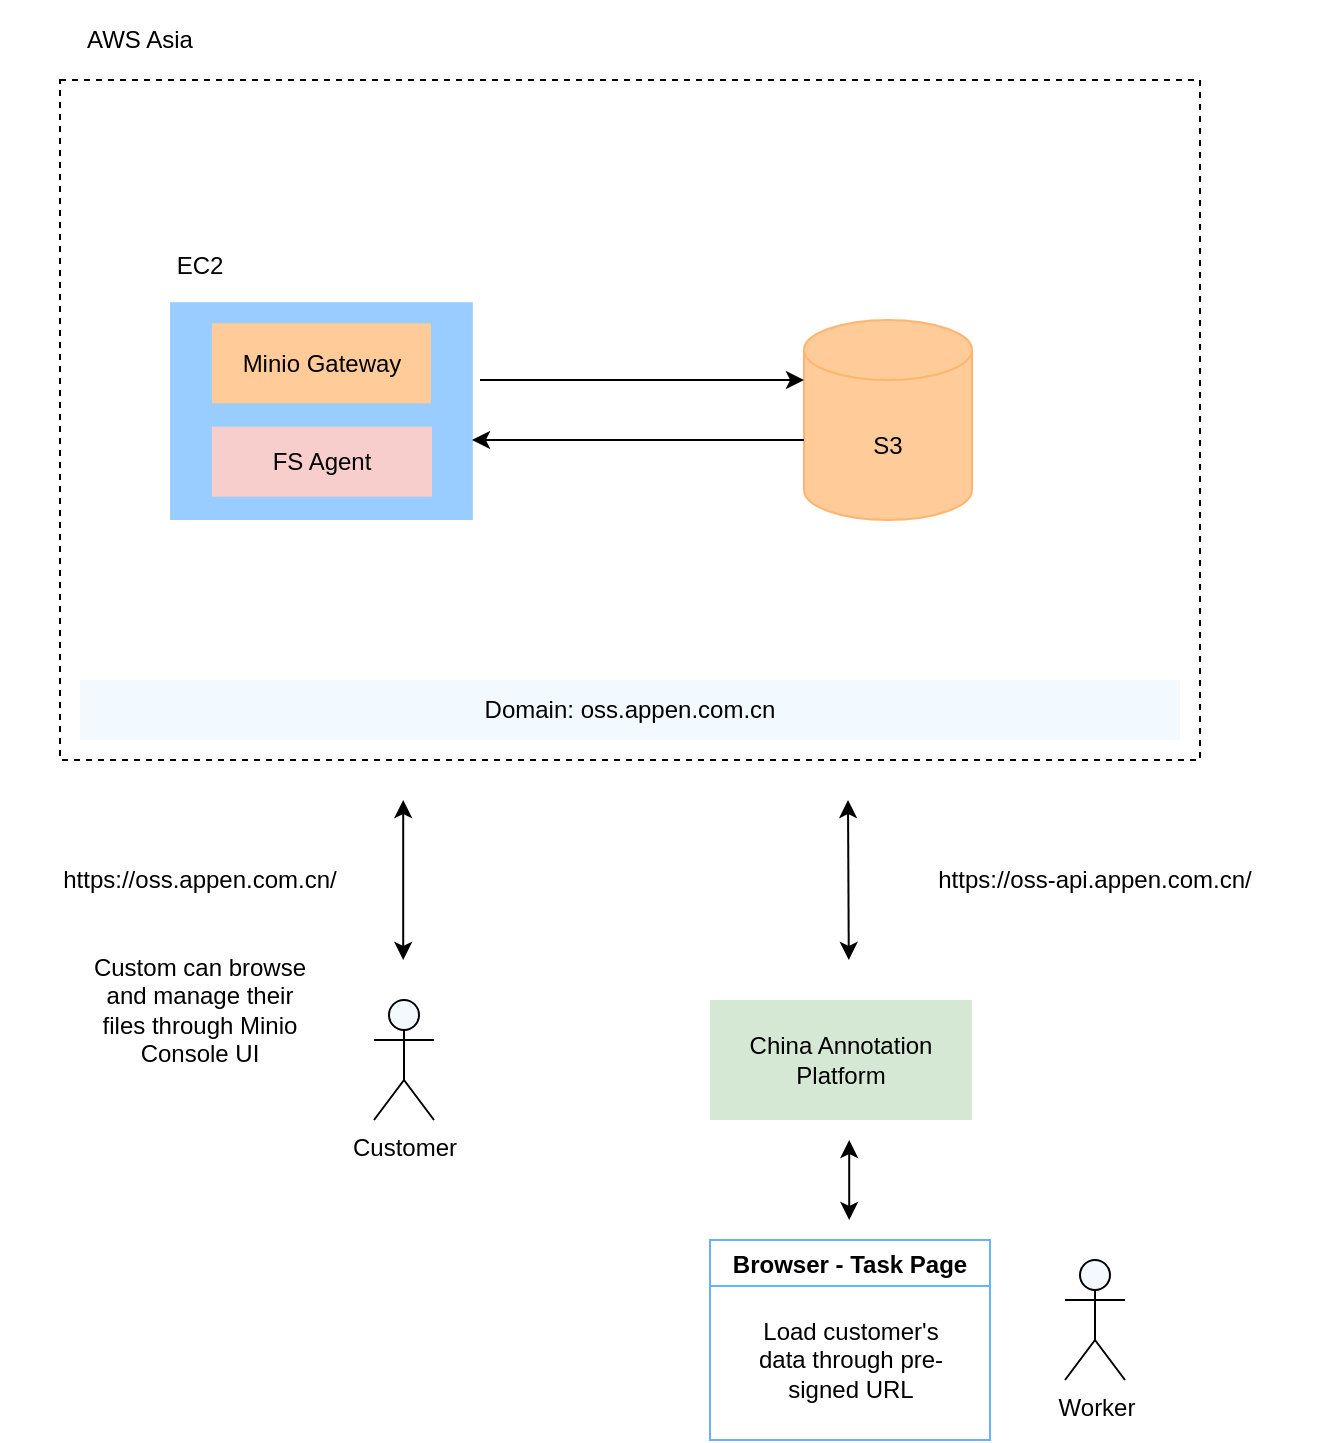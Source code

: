 <mxfile version="14.9.9" type="github">
  <diagram id="QY2PGtmN27vBYlxytGzh" name="Page-1">
    <mxGraphModel dx="1243" dy="698" grid="1" gridSize="10" guides="1" tooltips="1" connect="1" arrows="1" fold="1" page="1" pageScale="1" pageWidth="850" pageHeight="1100" math="0" shadow="0">
      <root>
        <mxCell id="0" />
        <mxCell id="1" parent="0" />
        <mxCell id="FEXgZ5D_SaQ2KoDr0qTC-1" value="" style="rounded=0;whiteSpace=wrap;html=1;dashed=1;fillColor=none;" vertex="1" parent="1">
          <mxGeometry x="30" y="160" width="570" height="340" as="geometry" />
        </mxCell>
        <mxCell id="FEXgZ5D_SaQ2KoDr0qTC-3" value="AWS Asia" style="text;html=1;strokeColor=none;fillColor=none;align=center;verticalAlign=middle;whiteSpace=wrap;rounded=0;dashed=1;" vertex="1" parent="1">
          <mxGeometry x="30" y="120" width="80" height="40" as="geometry" />
        </mxCell>
        <mxCell id="FEXgZ5D_SaQ2KoDr0qTC-7" value="" style="group" vertex="1" connectable="0" parent="1">
          <mxGeometry x="80" y="240" width="170" height="140" as="geometry" />
        </mxCell>
        <mxCell id="FEXgZ5D_SaQ2KoDr0qTC-4" value="" style="rounded=0;whiteSpace=wrap;html=1;fillColor=#99CCFF;strokeColor=none;" vertex="1" parent="FEXgZ5D_SaQ2KoDr0qTC-7">
          <mxGeometry x="5.045" y="31.111" width="151.355" height="108.889" as="geometry" />
        </mxCell>
        <mxCell id="FEXgZ5D_SaQ2KoDr0qTC-12" value="Minio Gateway" style="rounded=0;whiteSpace=wrap;html=1;fillColor=#FFCC99;strokeColor=none;" vertex="1" parent="FEXgZ5D_SaQ2KoDr0qTC-7">
          <mxGeometry x="25.953" y="41.662" width="109.537" height="40.005" as="geometry" />
        </mxCell>
        <mxCell id="FEXgZ5D_SaQ2KoDr0qTC-67" value="FS Agent" style="rounded=0;whiteSpace=wrap;html=1;fillColor=#f8cecc;strokeColor=none;" vertex="1" parent="FEXgZ5D_SaQ2KoDr0qTC-7">
          <mxGeometry x="25.953" y="93.333" width="110.047" height="35" as="geometry" />
        </mxCell>
        <mxCell id="FEXgZ5D_SaQ2KoDr0qTC-15" value="Domain: oss.appen.com.cn" style="rounded=0;whiteSpace=wrap;html=1;fillColor=#F2FAFF;strokeColor=none;" vertex="1" parent="1">
          <mxGeometry x="40" y="460" width="550" height="30" as="geometry" />
        </mxCell>
        <mxCell id="FEXgZ5D_SaQ2KoDr0qTC-18" value="https://oss-api.appen.com.cn/" style="text;html=1;strokeColor=none;fillColor=none;align=center;verticalAlign=middle;whiteSpace=wrap;rounded=0;" vertex="1" parent="1">
          <mxGeometry x="435" y="550" width="225" height="20" as="geometry" />
        </mxCell>
        <mxCell id="FEXgZ5D_SaQ2KoDr0qTC-19" value="https://oss.appen.com.cn/" style="text;html=1;strokeColor=none;fillColor=none;align=center;verticalAlign=middle;whiteSpace=wrap;rounded=0;" vertex="1" parent="1">
          <mxGeometry y="550" width="200" height="20" as="geometry" />
        </mxCell>
        <mxCell id="FEXgZ5D_SaQ2KoDr0qTC-20" value="Customer" style="shape=umlActor;verticalLabelPosition=bottom;verticalAlign=top;html=1;outlineConnect=0;fillColor=#F2FAFF;" vertex="1" parent="1">
          <mxGeometry x="187" y="620" width="30" height="60" as="geometry" />
        </mxCell>
        <mxCell id="FEXgZ5D_SaQ2KoDr0qTC-24" value="Worker" style="shape=umlActor;verticalLabelPosition=bottom;verticalAlign=top;html=1;outlineConnect=0;fillColor=#F2FAFF;" vertex="1" parent="1">
          <mxGeometry x="532.5" y="750" width="30" height="60" as="geometry" />
        </mxCell>
        <mxCell id="FEXgZ5D_SaQ2KoDr0qTC-25" value="" style="endArrow=classic;startArrow=classic;html=1;" edge="1" parent="1">
          <mxGeometry width="50" height="50" relative="1" as="geometry">
            <mxPoint x="424.6" y="730" as="sourcePoint" />
            <mxPoint x="424.6" y="690" as="targetPoint" />
          </mxGeometry>
        </mxCell>
        <mxCell id="FEXgZ5D_SaQ2KoDr0qTC-27" value="" style="endArrow=classic;startArrow=classic;html=1;" edge="1" parent="1">
          <mxGeometry width="50" height="50" relative="1" as="geometry">
            <mxPoint x="201.6" y="600" as="sourcePoint" />
            <mxPoint x="201.6" y="520" as="targetPoint" />
          </mxGeometry>
        </mxCell>
        <mxCell id="FEXgZ5D_SaQ2KoDr0qTC-28" value="China Annotation Platform" style="rounded=0;whiteSpace=wrap;html=1;dashed=1;fillColor=#d5e8d4;strokeColor=none;" vertex="1" parent="1">
          <mxGeometry x="355" y="620" width="131" height="60" as="geometry" />
        </mxCell>
        <mxCell id="FEXgZ5D_SaQ2KoDr0qTC-29" value="" style="endArrow=classic;startArrow=classic;html=1;" edge="1" parent="1">
          <mxGeometry width="50" height="50" relative="1" as="geometry">
            <mxPoint x="424.4" y="600" as="sourcePoint" />
            <mxPoint x="424" y="520" as="targetPoint" />
          </mxGeometry>
        </mxCell>
        <mxCell id="FEXgZ5D_SaQ2KoDr0qTC-30" value="Custom can browse and manage their files through Minio Console UI" style="text;html=1;strokeColor=none;fillColor=none;align=center;verticalAlign=middle;whiteSpace=wrap;rounded=0;dashed=1;" vertex="1" parent="1">
          <mxGeometry x="40" y="590" width="120" height="70" as="geometry" />
        </mxCell>
        <mxCell id="FEXgZ5D_SaQ2KoDr0qTC-31" value="Browser - Task Page" style="swimlane;fillColor=none;strokeColor=#66B2FF;" vertex="1" parent="1">
          <mxGeometry x="355" y="740" width="140" height="100" as="geometry" />
        </mxCell>
        <mxCell id="FEXgZ5D_SaQ2KoDr0qTC-26" value="Load customer&#39;s data through pre-signed URL" style="text;html=1;strokeColor=none;fillColor=none;align=center;verticalAlign=middle;whiteSpace=wrap;rounded=0;dashed=1;" vertex="1" parent="FEXgZ5D_SaQ2KoDr0qTC-31">
          <mxGeometry x="17.5" y="50" width="105" height="20" as="geometry" />
        </mxCell>
        <mxCell id="FEXgZ5D_SaQ2KoDr0qTC-2" value="S3" style="shape=cylinder3;whiteSpace=wrap;html=1;boundedLbl=1;backgroundOutline=1;size=15;fillColor=#FFCC99;strokeColor=#FFB570;" vertex="1" parent="1">
          <mxGeometry x="402" y="280" width="84" height="100" as="geometry" />
        </mxCell>
        <mxCell id="FEXgZ5D_SaQ2KoDr0qTC-5" value="EC2" style="text;html=1;strokeColor=none;fillColor=none;align=center;verticalAlign=middle;whiteSpace=wrap;rounded=0;" vertex="1" parent="1">
          <mxGeometry x="85.16" y="240" width="29.677" height="26.667" as="geometry" />
        </mxCell>
        <mxCell id="FEXgZ5D_SaQ2KoDr0qTC-81" value="" style="endArrow=classic;html=1;entryX=0;entryY=0;entryDx=0;entryDy=30;entryPerimeter=0;" edge="1" parent="1" target="FEXgZ5D_SaQ2KoDr0qTC-2">
          <mxGeometry width="50" height="50" relative="1" as="geometry">
            <mxPoint x="240" y="310" as="sourcePoint" />
            <mxPoint x="350" y="300" as="targetPoint" />
          </mxGeometry>
        </mxCell>
        <mxCell id="FEXgZ5D_SaQ2KoDr0qTC-82" value="" style="endArrow=classic;html=1;exitX=0;exitY=0;exitDx=0;exitDy=60;exitPerimeter=0;" edge="1" parent="1" source="FEXgZ5D_SaQ2KoDr0qTC-2">
          <mxGeometry width="50" height="50" relative="1" as="geometry">
            <mxPoint x="290" y="390" as="sourcePoint" />
            <mxPoint x="236" y="340" as="targetPoint" />
          </mxGeometry>
        </mxCell>
      </root>
    </mxGraphModel>
  </diagram>
</mxfile>
